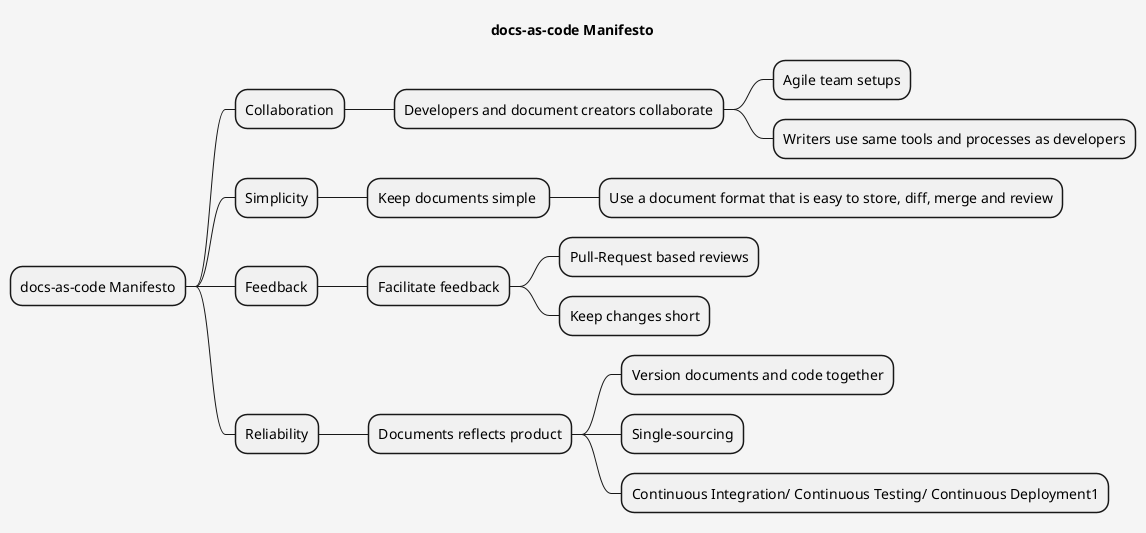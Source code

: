 @startmindmap docs-as-code-manifesto
title docs-as-code Manifesto
skinparam backgroundColor whitesmoke
skinparam handwritten false
skinparam monochrome true
* docs-as-code Manifesto
** Collaboration
*** Developers and document creators collaborate
**** Agile team setups
**** Writers use same tools and processes as developers
** Simplicity
*** Keep documents simple 
****  Use a document format that is easy to store, diff, merge and review
** Feedback
*** Facilitate feedback
**** Pull-Request based reviews
**** Keep changes short
** Reliability
*** Documents reflects product
**** Version documents and code together
**** Single-sourcing
**** Continuous Integration/ Continuous Testing/ Continuous Deployment1
@endmindmap
